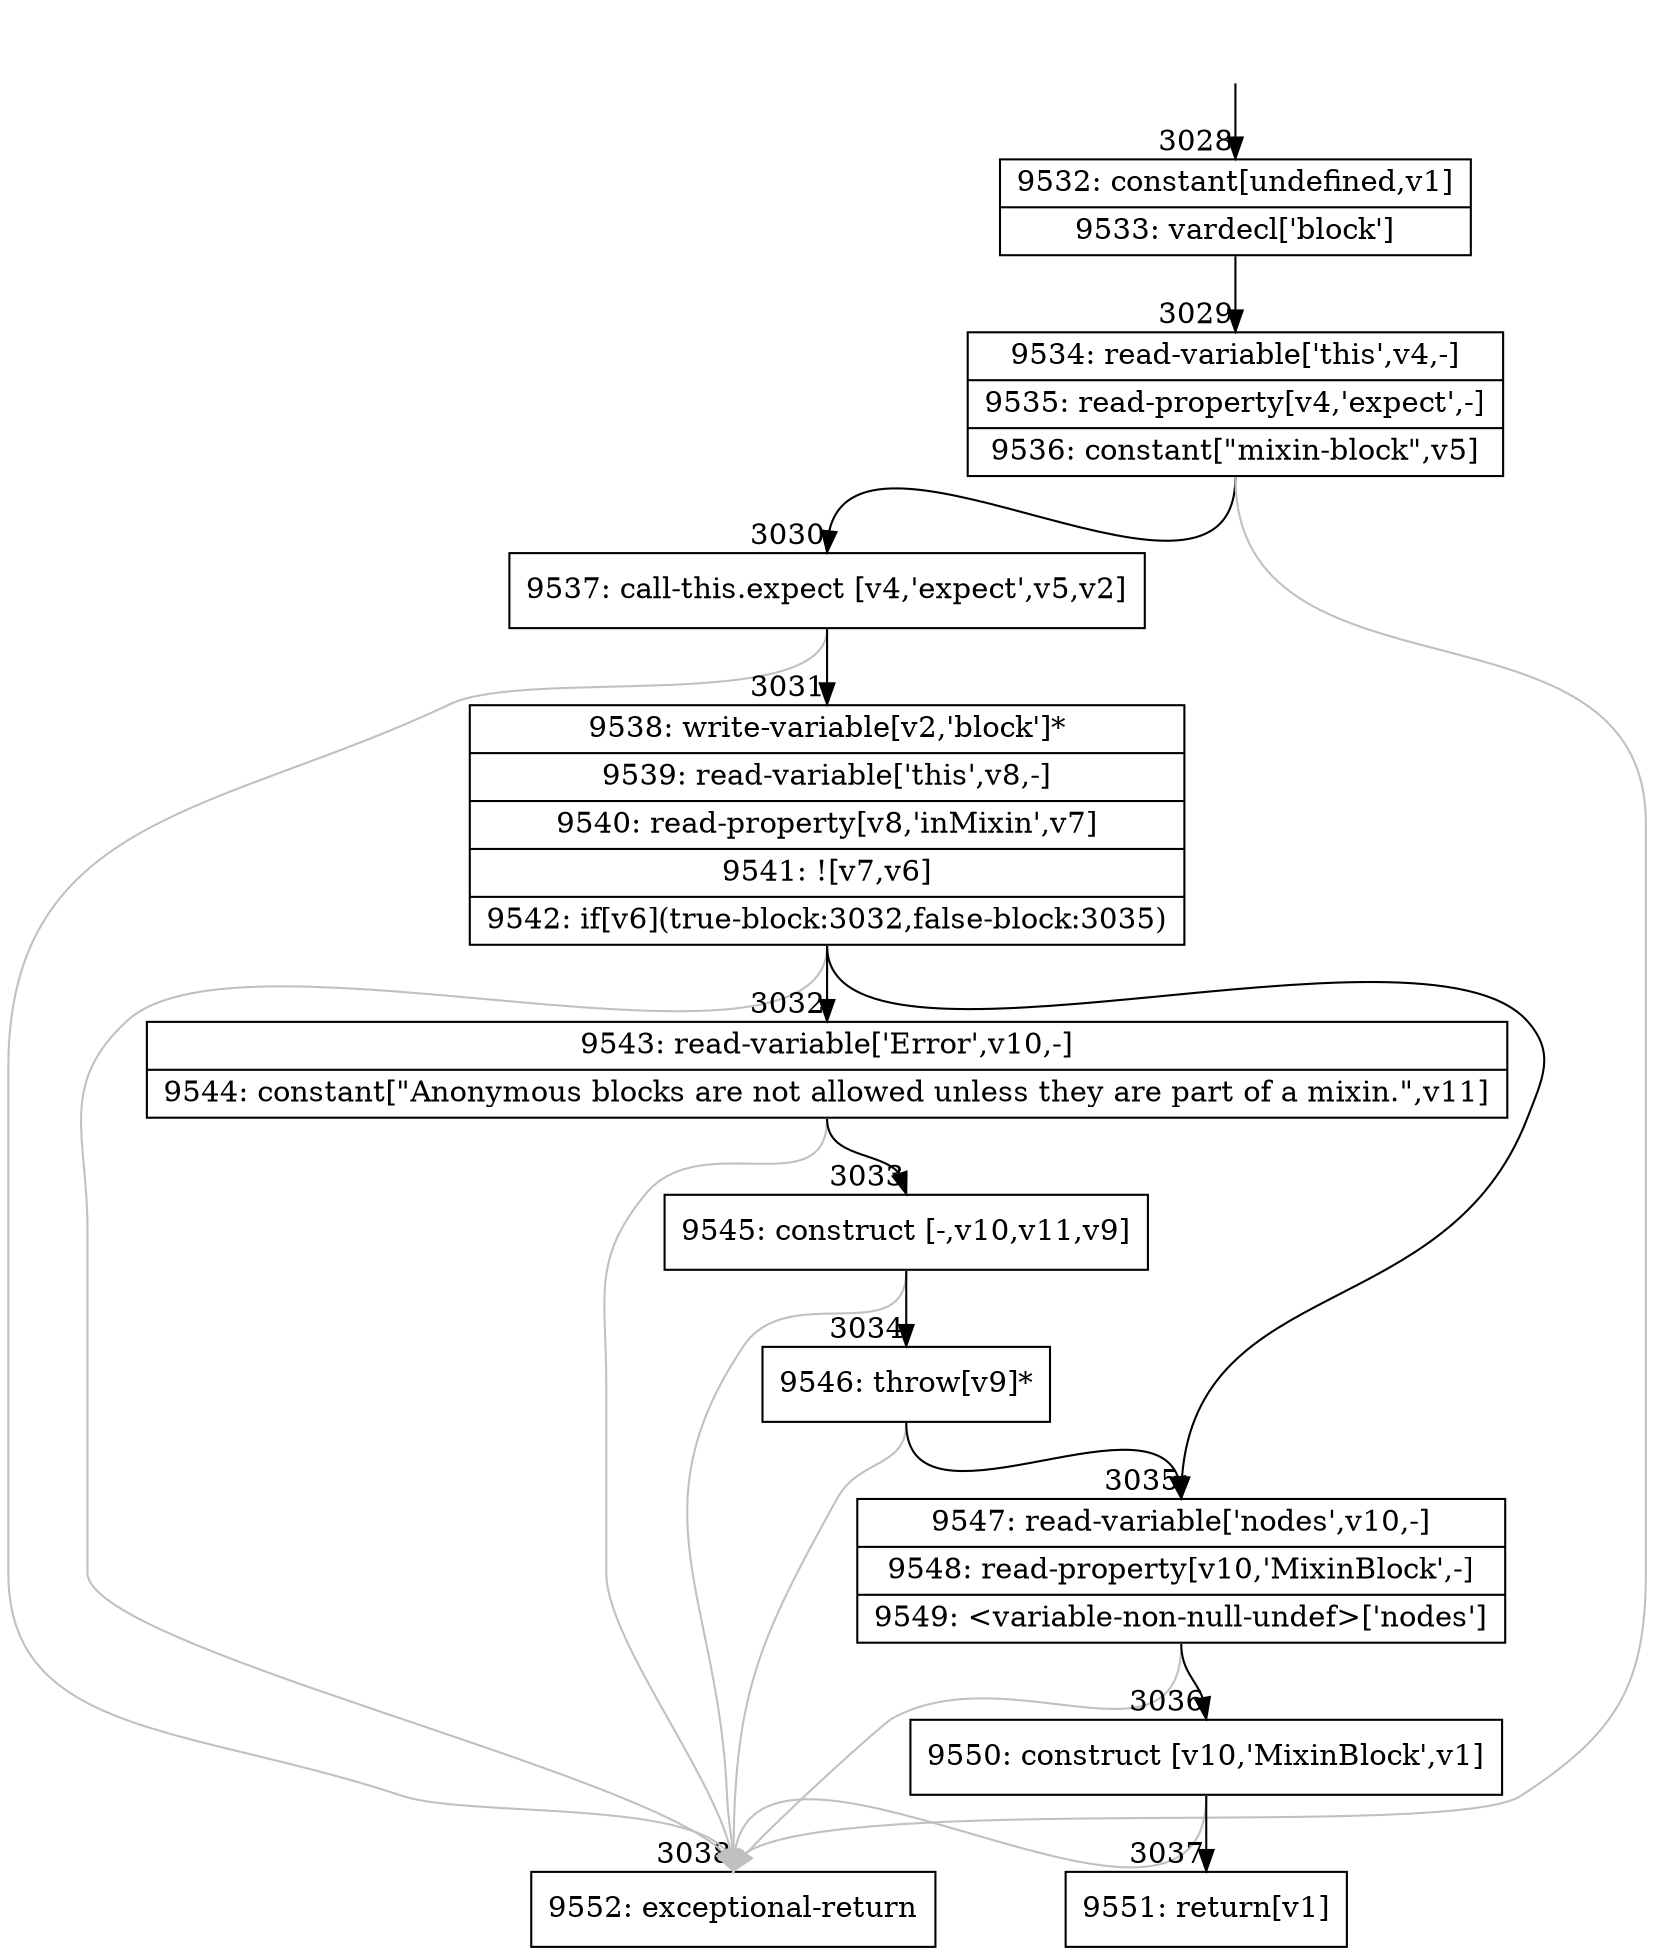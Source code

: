 digraph {
rankdir="TD"
BB_entry181[shape=none,label=""];
BB_entry181 -> BB3028 [tailport=s, headport=n, headlabel="    3028"]
BB3028 [shape=record label="{9532: constant[undefined,v1]|9533: vardecl['block']}" ] 
BB3028 -> BB3029 [tailport=s, headport=n, headlabel="      3029"]
BB3029 [shape=record label="{9534: read-variable['this',v4,-]|9535: read-property[v4,'expect',-]|9536: constant[\"mixin-block\",v5]}" ] 
BB3029 -> BB3030 [tailport=s, headport=n, headlabel="      3030"]
BB3029 -> BB3038 [tailport=s, headport=n, color=gray, headlabel="      3038"]
BB3030 [shape=record label="{9537: call-this.expect [v4,'expect',v5,v2]}" ] 
BB3030 -> BB3031 [tailport=s, headport=n, headlabel="      3031"]
BB3030 -> BB3038 [tailport=s, headport=n, color=gray]
BB3031 [shape=record label="{9538: write-variable[v2,'block']*|9539: read-variable['this',v8,-]|9540: read-property[v8,'inMixin',v7]|9541: ![v7,v6]|9542: if[v6](true-block:3032,false-block:3035)}" ] 
BB3031 -> BB3032 [tailport=s, headport=n, headlabel="      3032"]
BB3031 -> BB3035 [tailport=s, headport=n, headlabel="      3035"]
BB3031 -> BB3038 [tailport=s, headport=n, color=gray]
BB3032 [shape=record label="{9543: read-variable['Error',v10,-]|9544: constant[\"Anonymous blocks are not allowed unless they are part of a mixin.\",v11]}" ] 
BB3032 -> BB3033 [tailport=s, headport=n, headlabel="      3033"]
BB3032 -> BB3038 [tailport=s, headport=n, color=gray]
BB3033 [shape=record label="{9545: construct [-,v10,v11,v9]}" ] 
BB3033 -> BB3034 [tailport=s, headport=n, headlabel="      3034"]
BB3033 -> BB3038 [tailport=s, headport=n, color=gray]
BB3034 [shape=record label="{9546: throw[v9]*}" ] 
BB3034 -> BB3035 [tailport=s, headport=n]
BB3034 -> BB3038 [tailport=s, headport=n, color=gray]
BB3035 [shape=record label="{9547: read-variable['nodes',v10,-]|9548: read-property[v10,'MixinBlock',-]|9549: \<variable-non-null-undef\>['nodes']}" ] 
BB3035 -> BB3036 [tailport=s, headport=n, headlabel="      3036"]
BB3035 -> BB3038 [tailport=s, headport=n, color=gray]
BB3036 [shape=record label="{9550: construct [v10,'MixinBlock',v1]}" ] 
BB3036 -> BB3037 [tailport=s, headport=n, headlabel="      3037"]
BB3036 -> BB3038 [tailport=s, headport=n, color=gray]
BB3037 [shape=record label="{9551: return[v1]}" ] 
BB3038 [shape=record label="{9552: exceptional-return}" ] 
//#$~ 3295
}
